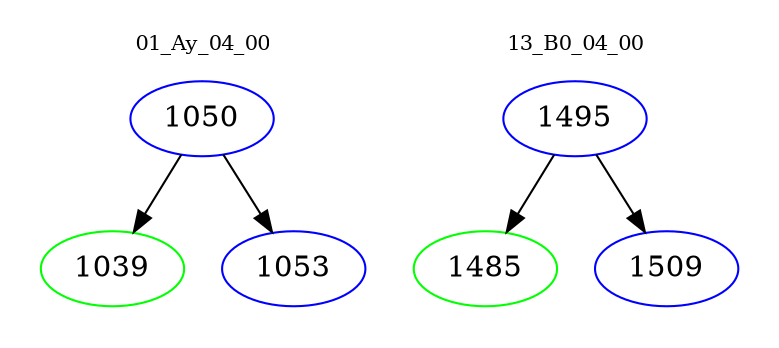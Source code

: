 digraph{
subgraph cluster_0 {
color = white
label = "01_Ay_04_00";
fontsize=10;
T0_1050 [label="1050", color="blue"]
T0_1050 -> T0_1039 [color="black"]
T0_1039 [label="1039", color="green"]
T0_1050 -> T0_1053 [color="black"]
T0_1053 [label="1053", color="blue"]
}
subgraph cluster_1 {
color = white
label = "13_B0_04_00";
fontsize=10;
T1_1495 [label="1495", color="blue"]
T1_1495 -> T1_1485 [color="black"]
T1_1485 [label="1485", color="green"]
T1_1495 -> T1_1509 [color="black"]
T1_1509 [label="1509", color="blue"]
}
}
